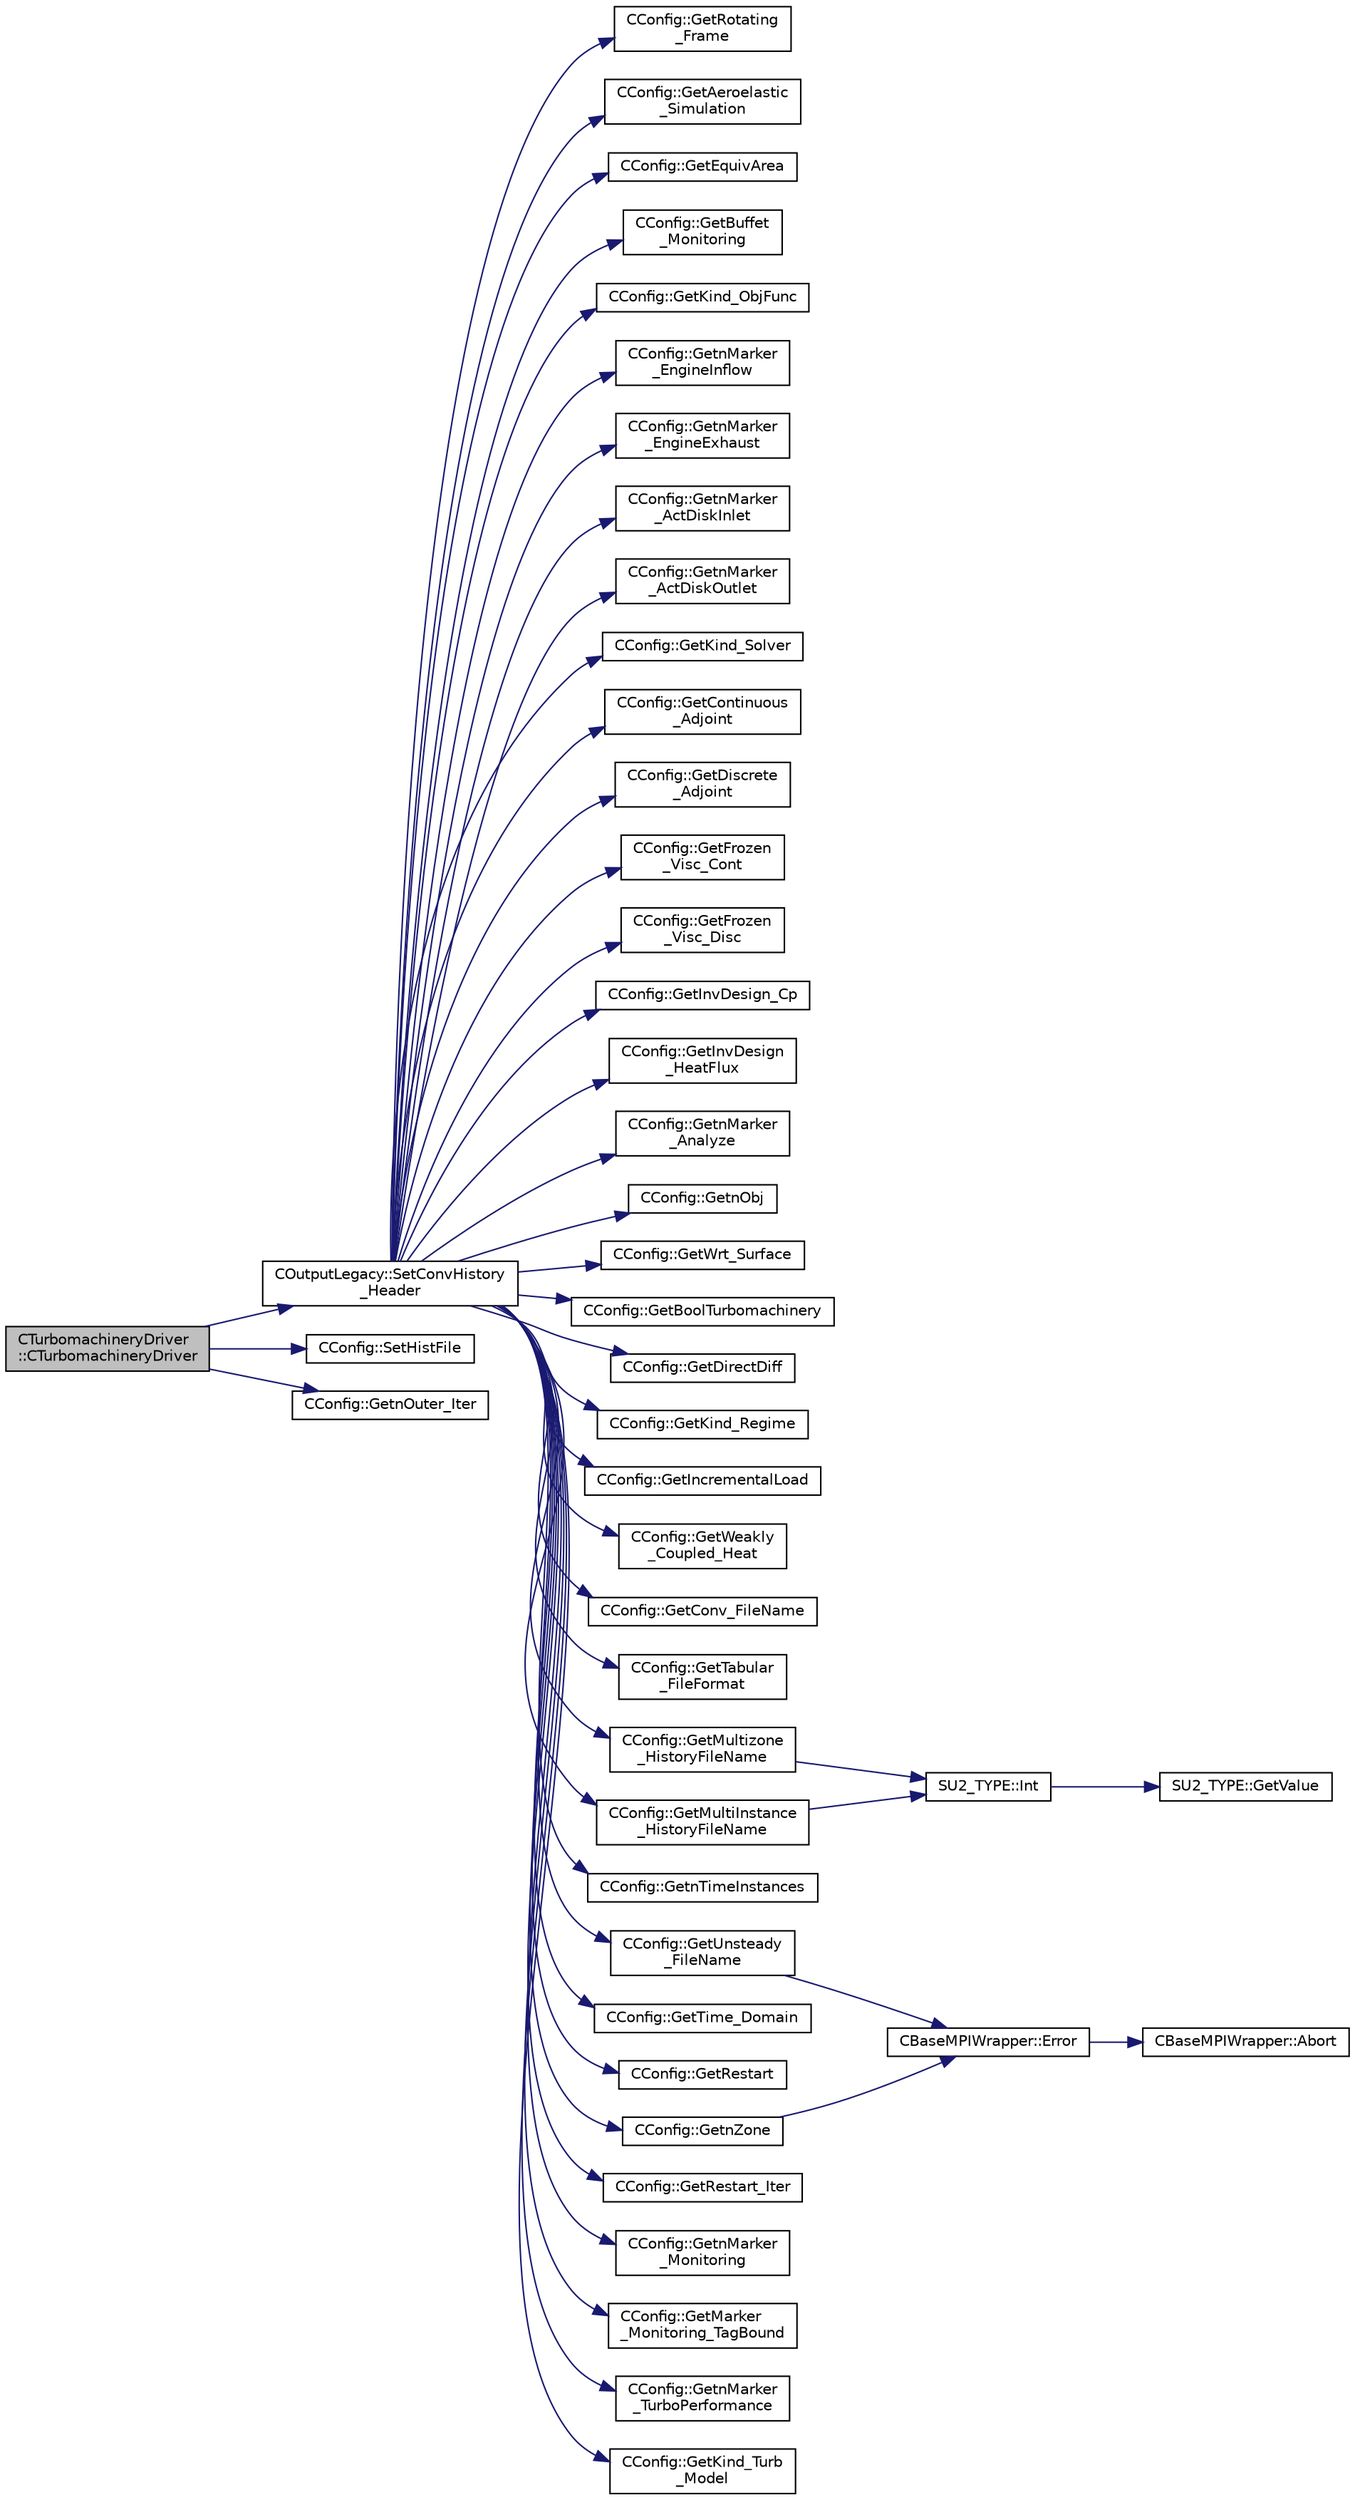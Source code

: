 digraph "CTurbomachineryDriver::CTurbomachineryDriver"
{
  edge [fontname="Helvetica",fontsize="10",labelfontname="Helvetica",labelfontsize="10"];
  node [fontname="Helvetica",fontsize="10",shape=record];
  rankdir="LR";
  Node0 [label="CTurbomachineryDriver\l::CTurbomachineryDriver",height=0.2,width=0.4,color="black", fillcolor="grey75", style="filled", fontcolor="black"];
  Node0 -> Node1 [color="midnightblue",fontsize="10",style="solid",fontname="Helvetica"];
  Node1 [label="COutputLegacy::SetConvHistory\l_Header",height=0.2,width=0.4,color="black", fillcolor="white", style="filled",URL="$class_c_output_legacy.html#a18b50c074872fff05e5be4022c4a54de",tooltip="Write the header of the history file. "];
  Node1 -> Node2 [color="midnightblue",fontsize="10",style="solid",fontname="Helvetica"];
  Node2 [label="CConfig::GetRotating\l_Frame",height=0.2,width=0.4,color="black", fillcolor="white", style="filled",URL="$class_c_config.html#a5ac97db2be7bae9007d01557f80418bc",tooltip="Get information about the rotational frame. "];
  Node1 -> Node3 [color="midnightblue",fontsize="10",style="solid",fontname="Helvetica"];
  Node3 [label="CConfig::GetAeroelastic\l_Simulation",height=0.2,width=0.4,color="black", fillcolor="white", style="filled",URL="$class_c_config.html#a5e201a02b845a33f967cbcd3f462018a",tooltip="Get information about the aeroelastic simulation. "];
  Node1 -> Node4 [color="midnightblue",fontsize="10",style="solid",fontname="Helvetica"];
  Node4 [label="CConfig::GetEquivArea",height=0.2,width=0.4,color="black", fillcolor="white", style="filled",URL="$class_c_config.html#afddf2c0bc33a8038c6dd8ba5a40727ed",tooltip="Information about computing and plotting the equivalent area distribution. "];
  Node1 -> Node5 [color="midnightblue",fontsize="10",style="solid",fontname="Helvetica"];
  Node5 [label="CConfig::GetBuffet\l_Monitoring",height=0.2,width=0.4,color="black", fillcolor="white", style="filled",URL="$class_c_config.html#af207953f13ef34165399d63bfe851a34",tooltip="Provides the buffet monitoring information. "];
  Node1 -> Node6 [color="midnightblue",fontsize="10",style="solid",fontname="Helvetica"];
  Node6 [label="CConfig::GetKind_ObjFunc",height=0.2,width=0.4,color="black", fillcolor="white", style="filled",URL="$class_c_config.html#a2d4389021feaed9f2e62f0475f73a718",tooltip="Get the kind of objective function. There are several options: Drag coefficient, Lift coefficient..."];
  Node1 -> Node7 [color="midnightblue",fontsize="10",style="solid",fontname="Helvetica"];
  Node7 [label="CConfig::GetnMarker\l_EngineInflow",height=0.2,width=0.4,color="black", fillcolor="white", style="filled",URL="$class_c_config.html#a74b42a12b3e0f728a8ff967106430f7f",tooltip="Get the total number of boundary markers. "];
  Node1 -> Node8 [color="midnightblue",fontsize="10",style="solid",fontname="Helvetica"];
  Node8 [label="CConfig::GetnMarker\l_EngineExhaust",height=0.2,width=0.4,color="black", fillcolor="white", style="filled",URL="$class_c_config.html#ab901c8247b8cbf2b08e7addb490703eb",tooltip="Get the total number of boundary markers. "];
  Node1 -> Node9 [color="midnightblue",fontsize="10",style="solid",fontname="Helvetica"];
  Node9 [label="CConfig::GetnMarker\l_ActDiskInlet",height=0.2,width=0.4,color="black", fillcolor="white", style="filled",URL="$class_c_config.html#a4b00905a119f01898988cd633c4d7d5b",tooltip="Get the total number of boundary markers. "];
  Node1 -> Node10 [color="midnightblue",fontsize="10",style="solid",fontname="Helvetica"];
  Node10 [label="CConfig::GetnMarker\l_ActDiskOutlet",height=0.2,width=0.4,color="black", fillcolor="white", style="filled",URL="$class_c_config.html#a6e98660ec0475b808e5232cac507fc4d",tooltip="Get the total number of boundary markers. "];
  Node1 -> Node11 [color="midnightblue",fontsize="10",style="solid",fontname="Helvetica"];
  Node11 [label="CConfig::GetKind_Solver",height=0.2,width=0.4,color="black", fillcolor="white", style="filled",URL="$class_c_config.html#a0e2628fc803f14ec6179427ee02e8655",tooltip="Governing equations of the flow (it can be different from the run time equation). ..."];
  Node1 -> Node12 [color="midnightblue",fontsize="10",style="solid",fontname="Helvetica"];
  Node12 [label="CConfig::GetContinuous\l_Adjoint",height=0.2,width=0.4,color="black", fillcolor="white", style="filled",URL="$class_c_config.html#a2917fd8eeb6a8bf275a3fc351aac2a5e",tooltip="Determines if problem is adjoint. "];
  Node1 -> Node13 [color="midnightblue",fontsize="10",style="solid",fontname="Helvetica"];
  Node13 [label="CConfig::GetDiscrete\l_Adjoint",height=0.2,width=0.4,color="black", fillcolor="white", style="filled",URL="$class_c_config.html#abe9f117dab934d76e518a9e8e40b142a",tooltip="Get the indicator whether we are solving an discrete adjoint problem. "];
  Node1 -> Node14 [color="midnightblue",fontsize="10",style="solid",fontname="Helvetica"];
  Node14 [label="CConfig::GetFrozen\l_Visc_Cont",height=0.2,width=0.4,color="black", fillcolor="white", style="filled",URL="$class_c_config.html#aec67dda6436453412e8647ee6879108b",tooltip="Provides information about the way in which the turbulence will be treated by the cont..."];
  Node1 -> Node15 [color="midnightblue",fontsize="10",style="solid",fontname="Helvetica"];
  Node15 [label="CConfig::GetFrozen\l_Visc_Disc",height=0.2,width=0.4,color="black", fillcolor="white", style="filled",URL="$class_c_config.html#adb146862f57545364350419287581bbc",tooltip="Provides information about the way in which the turbulence will be treated by the disc..."];
  Node1 -> Node16 [color="midnightblue",fontsize="10",style="solid",fontname="Helvetica"];
  Node16 [label="CConfig::GetInvDesign_Cp",height=0.2,width=0.4,color="black", fillcolor="white", style="filled",URL="$class_c_config.html#a4a0147fb8c3522a826adb88c6b1f71bf",tooltip="Information about computing and plotting the equivalent area distribution. "];
  Node1 -> Node17 [color="midnightblue",fontsize="10",style="solid",fontname="Helvetica"];
  Node17 [label="CConfig::GetInvDesign\l_HeatFlux",height=0.2,width=0.4,color="black", fillcolor="white", style="filled",URL="$class_c_config.html#a2bad9c6f4a2fce60d96790aac865a7c5",tooltip="Information about computing and plotting the equivalent area distribution. "];
  Node1 -> Node18 [color="midnightblue",fontsize="10",style="solid",fontname="Helvetica"];
  Node18 [label="CConfig::GetnMarker\l_Analyze",height=0.2,width=0.4,color="black", fillcolor="white", style="filled",URL="$class_c_config.html#a1700278aa339f15f919f7a6866f2f399",tooltip="Get the total number of moving markers. "];
  Node1 -> Node19 [color="midnightblue",fontsize="10",style="solid",fontname="Helvetica"];
  Node19 [label="CConfig::GetnObj",height=0.2,width=0.4,color="black", fillcolor="white", style="filled",URL="$class_c_config.html#ab5f5e64d5919ca8e665c421c9477bb0d",tooltip="Get the total number of objectives in kind_objective list. "];
  Node1 -> Node20 [color="midnightblue",fontsize="10",style="solid",fontname="Helvetica"];
  Node20 [label="CConfig::GetWrt_Surface",height=0.2,width=0.4,color="black", fillcolor="white", style="filled",URL="$class_c_config.html#af73b9bd52a741ec32efc7a7900c1b9cc",tooltip="Write solution at each surface. "];
  Node1 -> Node21 [color="midnightblue",fontsize="10",style="solid",fontname="Helvetica"];
  Node21 [label="CConfig::GetBoolTurbomachinery",height=0.2,width=0.4,color="black", fillcolor="white", style="filled",URL="$class_c_config.html#a5c0d08193d1a4f60421afc6dc7f6cc79",tooltip="Verify if there is Turbomachinery performance option specified from config file. "];
  Node1 -> Node22 [color="midnightblue",fontsize="10",style="solid",fontname="Helvetica"];
  Node22 [label="CConfig::GetDirectDiff",height=0.2,width=0.4,color="black", fillcolor="white", style="filled",URL="$class_c_config.html#a16fdb3ee7c760f2f129778f6162a1fe4",tooltip="Get the direct differentation method. "];
  Node1 -> Node23 [color="midnightblue",fontsize="10",style="solid",fontname="Helvetica"];
  Node23 [label="CConfig::GetKind_Regime",height=0.2,width=0.4,color="black", fillcolor="white", style="filled",URL="$class_c_config.html#a66ca7e620390a81cd49cd0a00716128e",tooltip="Governing equations of the flow (it can be different from the run time equation). ..."];
  Node1 -> Node24 [color="midnightblue",fontsize="10",style="solid",fontname="Helvetica"];
  Node24 [label="CConfig::GetIncrementalLoad",height=0.2,width=0.4,color="black", fillcolor="white", style="filled",URL="$class_c_config.html#a4e4e8521bf3fdb0037a7a61186ca706d",tooltip="Check if we want to apply an incremental load to the nonlinear structural simulation. "];
  Node1 -> Node25 [color="midnightblue",fontsize="10",style="solid",fontname="Helvetica"];
  Node25 [label="CConfig::GetWeakly\l_Coupled_Heat",height=0.2,width=0.4,color="black", fillcolor="white", style="filled",URL="$class_c_config.html#adb13f6471b2c0bbef919ae9d8fe95f68",tooltip="Get the heat equation. "];
  Node1 -> Node26 [color="midnightblue",fontsize="10",style="solid",fontname="Helvetica"];
  Node26 [label="CConfig::GetConv_FileName",height=0.2,width=0.4,color="black", fillcolor="white", style="filled",URL="$class_c_config.html#a9dc8d7cbfd34cc3c37cf65d81ea53cef",tooltip="Get the name of the file with the convergence history of the problem. "];
  Node1 -> Node27 [color="midnightblue",fontsize="10",style="solid",fontname="Helvetica"];
  Node27 [label="CConfig::GetTabular\l_FileFormat",height=0.2,width=0.4,color="black", fillcolor="white", style="filled",URL="$class_c_config.html#ada7c747b29da89590dfbcc33e62e8f3e",tooltip="Get the format of the output solution. "];
  Node1 -> Node28 [color="midnightblue",fontsize="10",style="solid",fontname="Helvetica"];
  Node28 [label="CConfig::GetnZone",height=0.2,width=0.4,color="black", fillcolor="white", style="filled",URL="$class_c_config.html#a33f1af516d14a4d3815b577c37398773",tooltip="Gets the number of zones in the mesh file. "];
  Node28 -> Node29 [color="midnightblue",fontsize="10",style="solid",fontname="Helvetica"];
  Node29 [label="CBaseMPIWrapper::Error",height=0.2,width=0.4,color="black", fillcolor="white", style="filled",URL="$class_c_base_m_p_i_wrapper.html#a04457c47629bda56704e6a8804833eeb"];
  Node29 -> Node30 [color="midnightblue",fontsize="10",style="solid",fontname="Helvetica"];
  Node30 [label="CBaseMPIWrapper::Abort",height=0.2,width=0.4,color="black", fillcolor="white", style="filled",URL="$class_c_base_m_p_i_wrapper.html#a21ef5681e2acb532d345e9bab173ef07"];
  Node1 -> Node31 [color="midnightblue",fontsize="10",style="solid",fontname="Helvetica"];
  Node31 [label="CConfig::GetMultizone\l_HistoryFileName",height=0.2,width=0.4,color="black", fillcolor="white", style="filled",URL="$class_c_config.html#a8ae9c2e37d26a37342cc90866461b98a",tooltip="Append the zone index to the restart or the solution files. "];
  Node31 -> Node32 [color="midnightblue",fontsize="10",style="solid",fontname="Helvetica"];
  Node32 [label="SU2_TYPE::Int",height=0.2,width=0.4,color="black", fillcolor="white", style="filled",URL="$namespace_s_u2___t_y_p_e.html#a6b48817766d8a6486caa2807a52f6bae",tooltip="Casts the primitive value to int (uses GetValue, already implemented for each type). "];
  Node32 -> Node33 [color="midnightblue",fontsize="10",style="solid",fontname="Helvetica"];
  Node33 [label="SU2_TYPE::GetValue",height=0.2,width=0.4,color="black", fillcolor="white", style="filled",URL="$namespace_s_u2___t_y_p_e.html#a0ed43473f5a450ce028d088427bf10cb",tooltip="Get the (primitive) value of the datatype (needs to be implemented for each new type). "];
  Node1 -> Node34 [color="midnightblue",fontsize="10",style="solid",fontname="Helvetica"];
  Node34 [label="CConfig::GetnTimeInstances",height=0.2,width=0.4,color="black", fillcolor="white", style="filled",URL="$class_c_config.html#a2e52fd45c8b5179c9cb3ce5fff935f11",tooltip="Retrieves the number of periodic time instances for Harmonic Balance. "];
  Node1 -> Node35 [color="midnightblue",fontsize="10",style="solid",fontname="Helvetica"];
  Node35 [label="CConfig::GetMultiInstance\l_HistoryFileName",height=0.2,width=0.4,color="black", fillcolor="white", style="filled",URL="$class_c_config.html#a2950c80000cad6c938d771bb835b7f49",tooltip="Append the instance index to the restart or the solution files. "];
  Node35 -> Node32 [color="midnightblue",fontsize="10",style="solid",fontname="Helvetica"];
  Node1 -> Node36 [color="midnightblue",fontsize="10",style="solid",fontname="Helvetica"];
  Node36 [label="CConfig::GetTime_Domain",height=0.2,width=0.4,color="black", fillcolor="white", style="filled",URL="$class_c_config.html#a6a11350b3c8d7577318be43cda6f7292",tooltip="Check if the multizone problem is solved for time domain. "];
  Node1 -> Node37 [color="midnightblue",fontsize="10",style="solid",fontname="Helvetica"];
  Node37 [label="CConfig::GetRestart",height=0.2,width=0.4,color="black", fillcolor="white", style="filled",URL="$class_c_config.html#ae2c8a1c09ca98735256b4ed53642ada5",tooltip="Provides the restart information. "];
  Node1 -> Node38 [color="midnightblue",fontsize="10",style="solid",fontname="Helvetica"];
  Node38 [label="CConfig::GetUnsteady\l_FileName",height=0.2,width=0.4,color="black", fillcolor="white", style="filled",URL="$class_c_config.html#a58c909cea24176adb2b2e9115fa6de7f",tooltip="Augment the input filename with the iteration number for an unsteady file. "];
  Node38 -> Node29 [color="midnightblue",fontsize="10",style="solid",fontname="Helvetica"];
  Node1 -> Node39 [color="midnightblue",fontsize="10",style="solid",fontname="Helvetica"];
  Node39 [label="CConfig::GetRestart_Iter",height=0.2,width=0.4,color="black", fillcolor="white", style="filled",URL="$class_c_config.html#adc13797fe94c17845a382dc34f706cfb",tooltip="Get the restart iteration. "];
  Node1 -> Node40 [color="midnightblue",fontsize="10",style="solid",fontname="Helvetica"];
  Node40 [label="CConfig::GetnMarker\l_Monitoring",height=0.2,width=0.4,color="black", fillcolor="white", style="filled",URL="$class_c_config.html#a62a92b26c1300323f4a4a035ec19af1a",tooltip="Get the total number of monitoring markers. "];
  Node1 -> Node41 [color="midnightblue",fontsize="10",style="solid",fontname="Helvetica"];
  Node41 [label="CConfig::GetMarker\l_Monitoring_TagBound",height=0.2,width=0.4,color="black", fillcolor="white", style="filled",URL="$class_c_config.html#a5bf47083eec0b00543d3d8c387f41ab2",tooltip="Get the name of the surface defined in the geometry file. "];
  Node1 -> Node42 [color="midnightblue",fontsize="10",style="solid",fontname="Helvetica"];
  Node42 [label="CConfig::GetnMarker\l_TurboPerformance",height=0.2,width=0.4,color="black", fillcolor="white", style="filled",URL="$class_c_config.html#a9a665d90306ed49db16ac85e4d7acbb4",tooltip="number Turbomachinery performance option specified from config file. "];
  Node1 -> Node43 [color="midnightblue",fontsize="10",style="solid",fontname="Helvetica"];
  Node43 [label="CConfig::GetKind_Turb\l_Model",height=0.2,width=0.4,color="black", fillcolor="white", style="filled",URL="$class_c_config.html#a40aaed07fc5844d505d2c0b7076594d7",tooltip="Get the kind of the turbulence model. "];
  Node0 -> Node44 [color="midnightblue",fontsize="10",style="solid",fontname="Helvetica"];
  Node44 [label="CConfig::SetHistFile",height=0.2,width=0.4,color="black", fillcolor="white", style="filled",URL="$class_c_config.html#a5fa55880911bf3360d1b51604f7240f3",tooltip="Set the ofstream of the history file for the current zone. "];
  Node0 -> Node45 [color="midnightblue",fontsize="10",style="solid",fontname="Helvetica"];
  Node45 [label="CConfig::GetnOuter_Iter",height=0.2,width=0.4,color="black", fillcolor="white", style="filled",URL="$class_c_config.html#ac064f9d284f2fd5d74beaf2f046f82fd",tooltip="Get the number of outer iterations. "];
}
